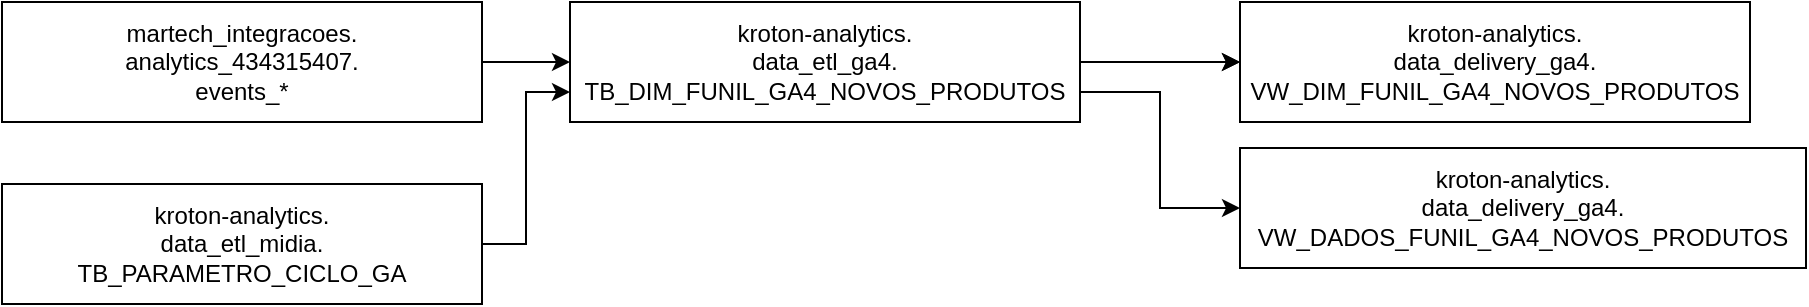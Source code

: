 <mxfile version="24.8.4">
  <diagram name="Página-1" id="dng7nw8M2es6q25K9qJo">
    <mxGraphModel dx="989" dy="514" grid="0" gridSize="10" guides="1" tooltips="1" connect="1" arrows="1" fold="1" page="0" pageScale="1" pageWidth="827" pageHeight="1169" math="0" shadow="0">
      <root>
        <mxCell id="0" />
        <mxCell id="1" parent="0" />
        <mxCell id="YRHKVVt_79tUvqUOyTbm-3" value="" style="edgeStyle=orthogonalEdgeStyle;rounded=0;orthogonalLoop=1;jettySize=auto;html=1;" parent="1" source="YRHKVVt_79tUvqUOyTbm-1" target="YRHKVVt_79tUvqUOyTbm-2" edge="1">
          <mxGeometry relative="1" as="geometry" />
        </mxCell>
        <mxCell id="YRHKVVt_79tUvqUOyTbm-1" value="martech_integracoes.&lt;div&gt;analytics_434315407.&lt;/div&gt;&lt;div&gt;events_*&lt;/div&gt;" style="rounded=0;whiteSpace=wrap;html=1;" parent="1" vertex="1">
          <mxGeometry x="10" y="280" width="240" height="60" as="geometry" />
        </mxCell>
        <mxCell id="x1OfwTlcKhDqfgRdsN2Z-4" value="" style="edgeStyle=orthogonalEdgeStyle;rounded=0;orthogonalLoop=1;jettySize=auto;html=1;" edge="1" parent="1" source="YRHKVVt_79tUvqUOyTbm-2" target="x1OfwTlcKhDqfgRdsN2Z-3">
          <mxGeometry relative="1" as="geometry" />
        </mxCell>
        <mxCell id="x1OfwTlcKhDqfgRdsN2Z-5" value="" style="edgeStyle=orthogonalEdgeStyle;rounded=0;orthogonalLoop=1;jettySize=auto;html=1;" edge="1" parent="1" source="YRHKVVt_79tUvqUOyTbm-2" target="x1OfwTlcKhDqfgRdsN2Z-3">
          <mxGeometry relative="1" as="geometry" />
        </mxCell>
        <mxCell id="x1OfwTlcKhDqfgRdsN2Z-8" style="edgeStyle=orthogonalEdgeStyle;rounded=0;orthogonalLoop=1;jettySize=auto;html=1;exitX=1;exitY=0.75;exitDx=0;exitDy=0;entryX=0;entryY=0.5;entryDx=0;entryDy=0;" edge="1" parent="1" source="YRHKVVt_79tUvqUOyTbm-2" target="x1OfwTlcKhDqfgRdsN2Z-6">
          <mxGeometry relative="1" as="geometry" />
        </mxCell>
        <mxCell id="YRHKVVt_79tUvqUOyTbm-2" value="kroton-analytics.&lt;div&gt;data_etl_ga4.&lt;/div&gt;&lt;div&gt;TB_DIM_FUNIL_GA4_NOVOS_PRODUTOS&lt;/div&gt;" style="rounded=0;whiteSpace=wrap;html=1;" parent="1" vertex="1">
          <mxGeometry x="294" y="280" width="255" height="60" as="geometry" />
        </mxCell>
        <mxCell id="x1OfwTlcKhDqfgRdsN2Z-2" style="edgeStyle=orthogonalEdgeStyle;rounded=0;orthogonalLoop=1;jettySize=auto;html=1;entryX=0;entryY=0.75;entryDx=0;entryDy=0;" edge="1" parent="1" source="x1OfwTlcKhDqfgRdsN2Z-1" target="YRHKVVt_79tUvqUOyTbm-2">
          <mxGeometry relative="1" as="geometry" />
        </mxCell>
        <mxCell id="x1OfwTlcKhDqfgRdsN2Z-1" value="kroton-analytics.&lt;div&gt;data_etl_midia.&lt;/div&gt;&lt;div&gt;TB_PARAMETRO_CICLO_GA&lt;/div&gt;" style="rounded=0;whiteSpace=wrap;html=1;" vertex="1" parent="1">
          <mxGeometry x="10" y="371" width="240" height="60" as="geometry" />
        </mxCell>
        <mxCell id="x1OfwTlcKhDqfgRdsN2Z-3" value="kroton-analytics.&lt;div&gt;data_delivery_ga4.&lt;/div&gt;&lt;div&gt;VW_DIM_FUNIL_GA4_NOVOS_PRODUTOS&lt;/div&gt;" style="rounded=0;whiteSpace=wrap;html=1;" vertex="1" parent="1">
          <mxGeometry x="629" y="280" width="255" height="60" as="geometry" />
        </mxCell>
        <mxCell id="x1OfwTlcKhDqfgRdsN2Z-6" value="kroton-analytics.&lt;div&gt;data_delivery_ga4.&lt;/div&gt;&lt;div&gt;VW_DADOS_FUNIL_GA4_NOVOS_PRODUTOS&lt;/div&gt;" style="rounded=0;whiteSpace=wrap;html=1;" vertex="1" parent="1">
          <mxGeometry x="629" y="353" width="283" height="60" as="geometry" />
        </mxCell>
      </root>
    </mxGraphModel>
  </diagram>
</mxfile>
